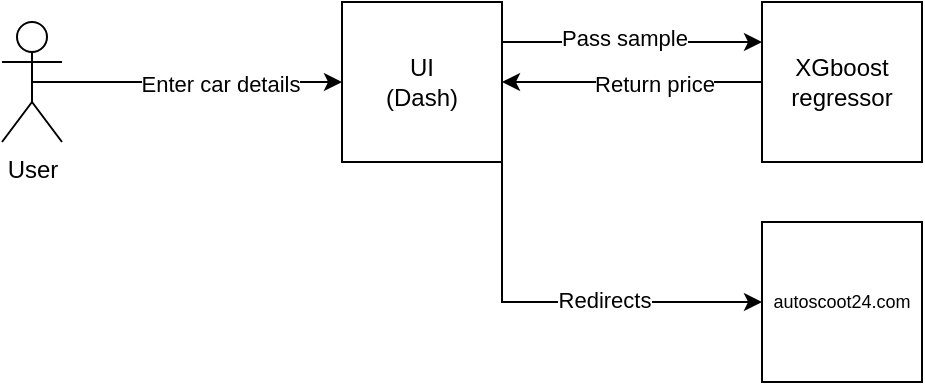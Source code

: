<mxfile version="24.4.15" type="device">
  <diagram name="Page-1" id="C5i3k6Qt_-fVxZLNJBkj">
    <mxGraphModel dx="869" dy="497" grid="1" gridSize="10" guides="1" tooltips="1" connect="1" arrows="1" fold="1" page="1" pageScale="1" pageWidth="827" pageHeight="1169" math="0" shadow="0">
      <root>
        <mxCell id="0" />
        <mxCell id="1" parent="0" />
        <mxCell id="LI5HVq6Fow6DMxo9XUyr-8" style="edgeStyle=orthogonalEdgeStyle;rounded=0;orthogonalLoop=1;jettySize=auto;html=1;exitX=0.5;exitY=0.5;exitDx=0;exitDy=0;exitPerimeter=0;entryX=0;entryY=0.5;entryDx=0;entryDy=0;" edge="1" parent="1" source="LI5HVq6Fow6DMxo9XUyr-1" target="LI5HVq6Fow6DMxo9XUyr-5">
          <mxGeometry relative="1" as="geometry" />
        </mxCell>
        <mxCell id="LI5HVq6Fow6DMxo9XUyr-9" value="Enter car details" style="edgeLabel;html=1;align=center;verticalAlign=middle;resizable=0;points=[];" vertex="1" connectable="0" parent="LI5HVq6Fow6DMxo9XUyr-8">
          <mxGeometry x="0.216" y="-1" relative="1" as="geometry">
            <mxPoint as="offset" />
          </mxGeometry>
        </mxCell>
        <mxCell id="LI5HVq6Fow6DMxo9XUyr-1" value="User" style="shape=umlActor;verticalLabelPosition=bottom;verticalAlign=top;html=1;outlineConnect=0;" vertex="1" parent="1">
          <mxGeometry x="140" y="330" width="30" height="60" as="geometry" />
        </mxCell>
        <mxCell id="LI5HVq6Fow6DMxo9XUyr-10" style="edgeStyle=orthogonalEdgeStyle;rounded=0;orthogonalLoop=1;jettySize=auto;html=1;exitX=1;exitY=0.25;exitDx=0;exitDy=0;entryX=0;entryY=0.25;entryDx=0;entryDy=0;" edge="1" parent="1" source="LI5HVq6Fow6DMxo9XUyr-5" target="LI5HVq6Fow6DMxo9XUyr-7">
          <mxGeometry relative="1" as="geometry" />
        </mxCell>
        <mxCell id="LI5HVq6Fow6DMxo9XUyr-11" value="Pass sample" style="edgeLabel;html=1;align=center;verticalAlign=middle;resizable=0;points=[];" vertex="1" connectable="0" parent="LI5HVq6Fow6DMxo9XUyr-10">
          <mxGeometry x="-0.059" y="2" relative="1" as="geometry">
            <mxPoint as="offset" />
          </mxGeometry>
        </mxCell>
        <mxCell id="LI5HVq6Fow6DMxo9XUyr-15" style="edgeStyle=orthogonalEdgeStyle;rounded=0;orthogonalLoop=1;jettySize=auto;html=1;exitX=1;exitY=1;exitDx=0;exitDy=0;entryX=0;entryY=0.5;entryDx=0;entryDy=0;" edge="1" parent="1" source="LI5HVq6Fow6DMxo9XUyr-5" target="LI5HVq6Fow6DMxo9XUyr-14">
          <mxGeometry relative="1" as="geometry" />
        </mxCell>
        <mxCell id="LI5HVq6Fow6DMxo9XUyr-16" value="Redirects" style="edgeLabel;html=1;align=center;verticalAlign=middle;resizable=0;points=[];" vertex="1" connectable="0" parent="LI5HVq6Fow6DMxo9XUyr-15">
          <mxGeometry x="0.207" y="1" relative="1" as="geometry">
            <mxPoint as="offset" />
          </mxGeometry>
        </mxCell>
        <mxCell id="LI5HVq6Fow6DMxo9XUyr-5" value="UI&lt;div&gt;(Dash)&lt;/div&gt;" style="whiteSpace=wrap;html=1;aspect=fixed;" vertex="1" parent="1">
          <mxGeometry x="310" y="320" width="80" height="80" as="geometry" />
        </mxCell>
        <mxCell id="LI5HVq6Fow6DMxo9XUyr-12" style="edgeStyle=orthogonalEdgeStyle;rounded=0;orthogonalLoop=1;jettySize=auto;html=1;exitX=0;exitY=0.5;exitDx=0;exitDy=0;entryX=1;entryY=0.5;entryDx=0;entryDy=0;" edge="1" parent="1" source="LI5HVq6Fow6DMxo9XUyr-7" target="LI5HVq6Fow6DMxo9XUyr-5">
          <mxGeometry relative="1" as="geometry" />
        </mxCell>
        <mxCell id="LI5HVq6Fow6DMxo9XUyr-13" value="Return price" style="edgeLabel;html=1;align=center;verticalAlign=middle;resizable=0;points=[];" vertex="1" connectable="0" parent="LI5HVq6Fow6DMxo9XUyr-12">
          <mxGeometry x="-0.172" y="1" relative="1" as="geometry">
            <mxPoint as="offset" />
          </mxGeometry>
        </mxCell>
        <mxCell id="LI5HVq6Fow6DMxo9XUyr-7" value="XGboost regressor" style="whiteSpace=wrap;html=1;aspect=fixed;" vertex="1" parent="1">
          <mxGeometry x="520" y="320" width="80" height="80" as="geometry" />
        </mxCell>
        <mxCell id="LI5HVq6Fow6DMxo9XUyr-14" value="autoscoot24.com" style="whiteSpace=wrap;html=1;aspect=fixed;fontSize=9;" vertex="1" parent="1">
          <mxGeometry x="520" y="430" width="80" height="80" as="geometry" />
        </mxCell>
      </root>
    </mxGraphModel>
  </diagram>
</mxfile>
